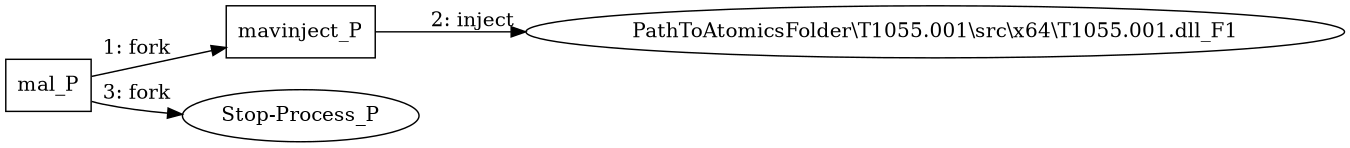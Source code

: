 digraph "T1055.001" {
rankdir="LR"
size="9"
fixedsize="false"
splines="true"
nodesep=0.3
ranksep=0
fontsize=10
overlap="scalexy"
engine= "neato"
	"mal_P" [node_type=Process shape=box]
	"mavinject_P" [node_type=Process shape=box]
	"PathToAtomicsFolder\\T1055.001\\src\\x64\\T1055.001.dll_F1" [node_type=File shape=ellipse]
	"mal_P" -> "mavinject_P" [label="1: fork"]
	"mavinject_P" -> "PathToAtomicsFolder\\T1055.001\\src\\x64\\T1055.001.dll_F1" [label="2: inject"]
	"mal_P" -> "Stop-Process_P" [label="3: fork"]
}
